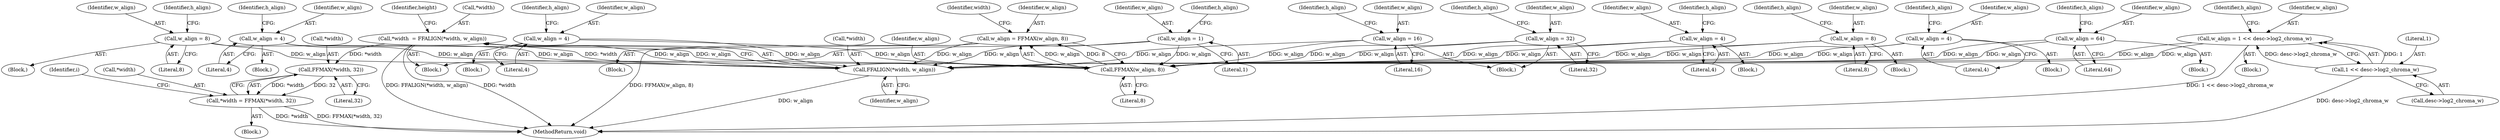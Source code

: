 digraph "0_FFmpeg_2080bc33717955a0e4268e738acf8c1eeddbf8cb@pointer" {
"1000419" [label="(Call,FFMAX(*width, 32))"];
"1000387" [label="(Call,*width  = FFALIGN(*width, w_align))"];
"1000390" [label="(Call,FFALIGN(*width, w_align))"];
"1000382" [label="(Call,w_align = FFMAX(w_align, 8))"];
"1000384" [label="(Call,FFMAX(w_align, 8))"];
"1000288" [label="(Call,w_align = 8)"];
"1000366" [label="(Call,w_align = 4)"];
"1000275" [label="(Call,w_align = 4)"];
"1000231" [label="(Call,w_align = 16)"];
"1000110" [label="(Call,w_align = 1)"];
"1000311" [label="(Call,w_align = 4)"];
"1000330" [label="(Call,w_align = 8)"];
"1000243" [label="(Call,w_align = 32)"];
"1000351" [label="(Call,w_align = 4)"];
"1000260" [label="(Call,w_align = 64)"];
"1000127" [label="(Call,w_align = 1 << desc->log2_chroma_w)"];
"1000129" [label="(Call,1 << desc->log2_chroma_w)"];
"1000416" [label="(Call,*width = FFMAX(*width, 32))"];
"1000365" [label="(Block,)"];
"1000130" [label="(Literal,1)"];
"1000385" [label="(Identifier,w_align)"];
"1000382" [label="(Call,w_align = FFMAX(w_align, 8))"];
"1000312" [label="(Identifier,w_align)"];
"1000274" [label="(Block,)"];
"1000437" [label="(MethodReturn,void)"];
"1000391" [label="(Call,*width)"];
"1000277" [label="(Literal,4)"];
"1000111" [label="(Identifier,w_align)"];
"1000247" [label="(Identifier,h_align)"];
"1000368" [label="(Literal,4)"];
"1000279" [label="(Identifier,h_align)"];
"1000244" [label="(Identifier,w_align)"];
"1000355" [label="(Identifier,h_align)"];
"1000145" [label="(Block,)"];
"1000243" [label="(Call,w_align = 32)"];
"1000235" [label="(Identifier,h_align)"];
"1000315" [label="(Identifier,h_align)"];
"1000332" [label="(Literal,8)"];
"1000232" [label="(Identifier,w_align)"];
"1000288" [label="(Call,w_align = 8)"];
"1000264" [label="(Identifier,h_align)"];
"1000110" [label="(Call,w_align = 1)"];
"1000115" [label="(Identifier,h_align)"];
"1000425" [label="(Identifier,i)"];
"1000127" [label="(Call,w_align = 1 << desc->log2_chroma_w)"];
"1000275" [label="(Call,w_align = 4)"];
"1000311" [label="(Call,w_align = 4)"];
"1000396" [label="(Identifier,height)"];
"1000422" [label="(Literal,32)"];
"1000276" [label="(Identifier,w_align)"];
"1000135" [label="(Identifier,h_align)"];
"1000387" [label="(Call,*width  = FFALIGN(*width, w_align))"];
"1000129" [label="(Call,1 << desc->log2_chroma_w)"];
"1000411" [label="(Block,)"];
"1000260" [label="(Call,w_align = 64)"];
"1000388" [label="(Call,*width)"];
"1000262" [label="(Literal,64)"];
"1000419" [label="(Call,FFMAX(*width, 32))"];
"1000131" [label="(Call,desc->log2_chroma_w)"];
"1000389" [label="(Identifier,width)"];
"1000390" [label="(Call,FFALIGN(*width, w_align))"];
"1000370" [label="(Identifier,h_align)"];
"1000112" [label="(Literal,1)"];
"1000383" [label="(Identifier,w_align)"];
"1000367" [label="(Identifier,w_align)"];
"1000366" [label="(Call,w_align = 4)"];
"1000128" [label="(Identifier,w_align)"];
"1000287" [label="(Block,)"];
"1000417" [label="(Call,*width)"];
"1000231" [label="(Call,w_align = 16)"];
"1000350" [label="(Block,)"];
"1000352" [label="(Identifier,w_align)"];
"1000310" [label="(Block,)"];
"1000353" [label="(Literal,4)"];
"1000259" [label="(Block,)"];
"1000313" [label="(Literal,4)"];
"1000334" [label="(Identifier,h_align)"];
"1000289" [label="(Identifier,w_align)"];
"1000107" [label="(Block,)"];
"1000261" [label="(Identifier,w_align)"];
"1000381" [label="(Block,)"];
"1000245" [label="(Literal,32)"];
"1000330" [label="(Call,w_align = 8)"];
"1000384" [label="(Call,FFMAX(w_align, 8))"];
"1000233" [label="(Literal,16)"];
"1000351" [label="(Call,w_align = 4)"];
"1000329" [label="(Block,)"];
"1000393" [label="(Identifier,w_align)"];
"1000331" [label="(Identifier,w_align)"];
"1000416" [label="(Call,*width = FFMAX(*width, 32))"];
"1000386" [label="(Literal,8)"];
"1000126" [label="(Block,)"];
"1000420" [label="(Call,*width)"];
"1000292" [label="(Identifier,h_align)"];
"1000290" [label="(Literal,8)"];
"1000419" -> "1000416"  [label="AST: "];
"1000419" -> "1000422"  [label="CFG: "];
"1000420" -> "1000419"  [label="AST: "];
"1000422" -> "1000419"  [label="AST: "];
"1000416" -> "1000419"  [label="CFG: "];
"1000419" -> "1000416"  [label="DDG: *width"];
"1000419" -> "1000416"  [label="DDG: 32"];
"1000387" -> "1000419"  [label="DDG: *width"];
"1000387" -> "1000107"  [label="AST: "];
"1000387" -> "1000390"  [label="CFG: "];
"1000388" -> "1000387"  [label="AST: "];
"1000390" -> "1000387"  [label="AST: "];
"1000396" -> "1000387"  [label="CFG: "];
"1000387" -> "1000437"  [label="DDG: *width"];
"1000387" -> "1000437"  [label="DDG: FFALIGN(*width, w_align)"];
"1000390" -> "1000387"  [label="DDG: *width"];
"1000390" -> "1000387"  [label="DDG: w_align"];
"1000390" -> "1000393"  [label="CFG: "];
"1000391" -> "1000390"  [label="AST: "];
"1000393" -> "1000390"  [label="AST: "];
"1000390" -> "1000437"  [label="DDG: w_align"];
"1000382" -> "1000390"  [label="DDG: w_align"];
"1000288" -> "1000390"  [label="DDG: w_align"];
"1000366" -> "1000390"  [label="DDG: w_align"];
"1000275" -> "1000390"  [label="DDG: w_align"];
"1000231" -> "1000390"  [label="DDG: w_align"];
"1000110" -> "1000390"  [label="DDG: w_align"];
"1000311" -> "1000390"  [label="DDG: w_align"];
"1000330" -> "1000390"  [label="DDG: w_align"];
"1000243" -> "1000390"  [label="DDG: w_align"];
"1000351" -> "1000390"  [label="DDG: w_align"];
"1000260" -> "1000390"  [label="DDG: w_align"];
"1000127" -> "1000390"  [label="DDG: w_align"];
"1000382" -> "1000381"  [label="AST: "];
"1000382" -> "1000384"  [label="CFG: "];
"1000383" -> "1000382"  [label="AST: "];
"1000384" -> "1000382"  [label="AST: "];
"1000389" -> "1000382"  [label="CFG: "];
"1000382" -> "1000437"  [label="DDG: FFMAX(w_align, 8)"];
"1000384" -> "1000382"  [label="DDG: w_align"];
"1000384" -> "1000382"  [label="DDG: 8"];
"1000384" -> "1000386"  [label="CFG: "];
"1000385" -> "1000384"  [label="AST: "];
"1000386" -> "1000384"  [label="AST: "];
"1000288" -> "1000384"  [label="DDG: w_align"];
"1000366" -> "1000384"  [label="DDG: w_align"];
"1000275" -> "1000384"  [label="DDG: w_align"];
"1000231" -> "1000384"  [label="DDG: w_align"];
"1000110" -> "1000384"  [label="DDG: w_align"];
"1000311" -> "1000384"  [label="DDG: w_align"];
"1000330" -> "1000384"  [label="DDG: w_align"];
"1000243" -> "1000384"  [label="DDG: w_align"];
"1000351" -> "1000384"  [label="DDG: w_align"];
"1000260" -> "1000384"  [label="DDG: w_align"];
"1000127" -> "1000384"  [label="DDG: w_align"];
"1000288" -> "1000287"  [label="AST: "];
"1000288" -> "1000290"  [label="CFG: "];
"1000289" -> "1000288"  [label="AST: "];
"1000290" -> "1000288"  [label="AST: "];
"1000292" -> "1000288"  [label="CFG: "];
"1000366" -> "1000365"  [label="AST: "];
"1000366" -> "1000368"  [label="CFG: "];
"1000367" -> "1000366"  [label="AST: "];
"1000368" -> "1000366"  [label="AST: "];
"1000370" -> "1000366"  [label="CFG: "];
"1000275" -> "1000274"  [label="AST: "];
"1000275" -> "1000277"  [label="CFG: "];
"1000276" -> "1000275"  [label="AST: "];
"1000277" -> "1000275"  [label="AST: "];
"1000279" -> "1000275"  [label="CFG: "];
"1000231" -> "1000145"  [label="AST: "];
"1000231" -> "1000233"  [label="CFG: "];
"1000232" -> "1000231"  [label="AST: "];
"1000233" -> "1000231"  [label="AST: "];
"1000235" -> "1000231"  [label="CFG: "];
"1000110" -> "1000107"  [label="AST: "];
"1000110" -> "1000112"  [label="CFG: "];
"1000111" -> "1000110"  [label="AST: "];
"1000112" -> "1000110"  [label="AST: "];
"1000115" -> "1000110"  [label="CFG: "];
"1000311" -> "1000310"  [label="AST: "];
"1000311" -> "1000313"  [label="CFG: "];
"1000312" -> "1000311"  [label="AST: "];
"1000313" -> "1000311"  [label="AST: "];
"1000315" -> "1000311"  [label="CFG: "];
"1000330" -> "1000329"  [label="AST: "];
"1000330" -> "1000332"  [label="CFG: "];
"1000331" -> "1000330"  [label="AST: "];
"1000332" -> "1000330"  [label="AST: "];
"1000334" -> "1000330"  [label="CFG: "];
"1000243" -> "1000145"  [label="AST: "];
"1000243" -> "1000245"  [label="CFG: "];
"1000244" -> "1000243"  [label="AST: "];
"1000245" -> "1000243"  [label="AST: "];
"1000247" -> "1000243"  [label="CFG: "];
"1000351" -> "1000350"  [label="AST: "];
"1000351" -> "1000353"  [label="CFG: "];
"1000352" -> "1000351"  [label="AST: "];
"1000353" -> "1000351"  [label="AST: "];
"1000355" -> "1000351"  [label="CFG: "];
"1000260" -> "1000259"  [label="AST: "];
"1000260" -> "1000262"  [label="CFG: "];
"1000261" -> "1000260"  [label="AST: "];
"1000262" -> "1000260"  [label="AST: "];
"1000264" -> "1000260"  [label="CFG: "];
"1000127" -> "1000126"  [label="AST: "];
"1000127" -> "1000129"  [label="CFG: "];
"1000128" -> "1000127"  [label="AST: "];
"1000129" -> "1000127"  [label="AST: "];
"1000135" -> "1000127"  [label="CFG: "];
"1000127" -> "1000437"  [label="DDG: 1 << desc->log2_chroma_w"];
"1000129" -> "1000127"  [label="DDG: 1"];
"1000129" -> "1000127"  [label="DDG: desc->log2_chroma_w"];
"1000129" -> "1000131"  [label="CFG: "];
"1000130" -> "1000129"  [label="AST: "];
"1000131" -> "1000129"  [label="AST: "];
"1000129" -> "1000437"  [label="DDG: desc->log2_chroma_w"];
"1000416" -> "1000411"  [label="AST: "];
"1000417" -> "1000416"  [label="AST: "];
"1000425" -> "1000416"  [label="CFG: "];
"1000416" -> "1000437"  [label="DDG: *width"];
"1000416" -> "1000437"  [label="DDG: FFMAX(*width, 32)"];
}
